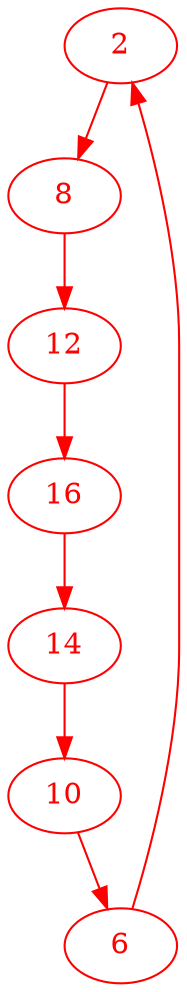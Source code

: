digraph g{
node [color = red, fontcolor=red]; 2 6 8 10 12 14 16 ;
2 -> 8 [color=red] ;
6 -> 2 [color=red] ;
8 -> 12 [color=red] ;
10 -> 6 [color=red] ;
12 -> 16 [color=red] ;
14 -> 10 [color=red] ;
16 -> 14 [color=red] ;
}